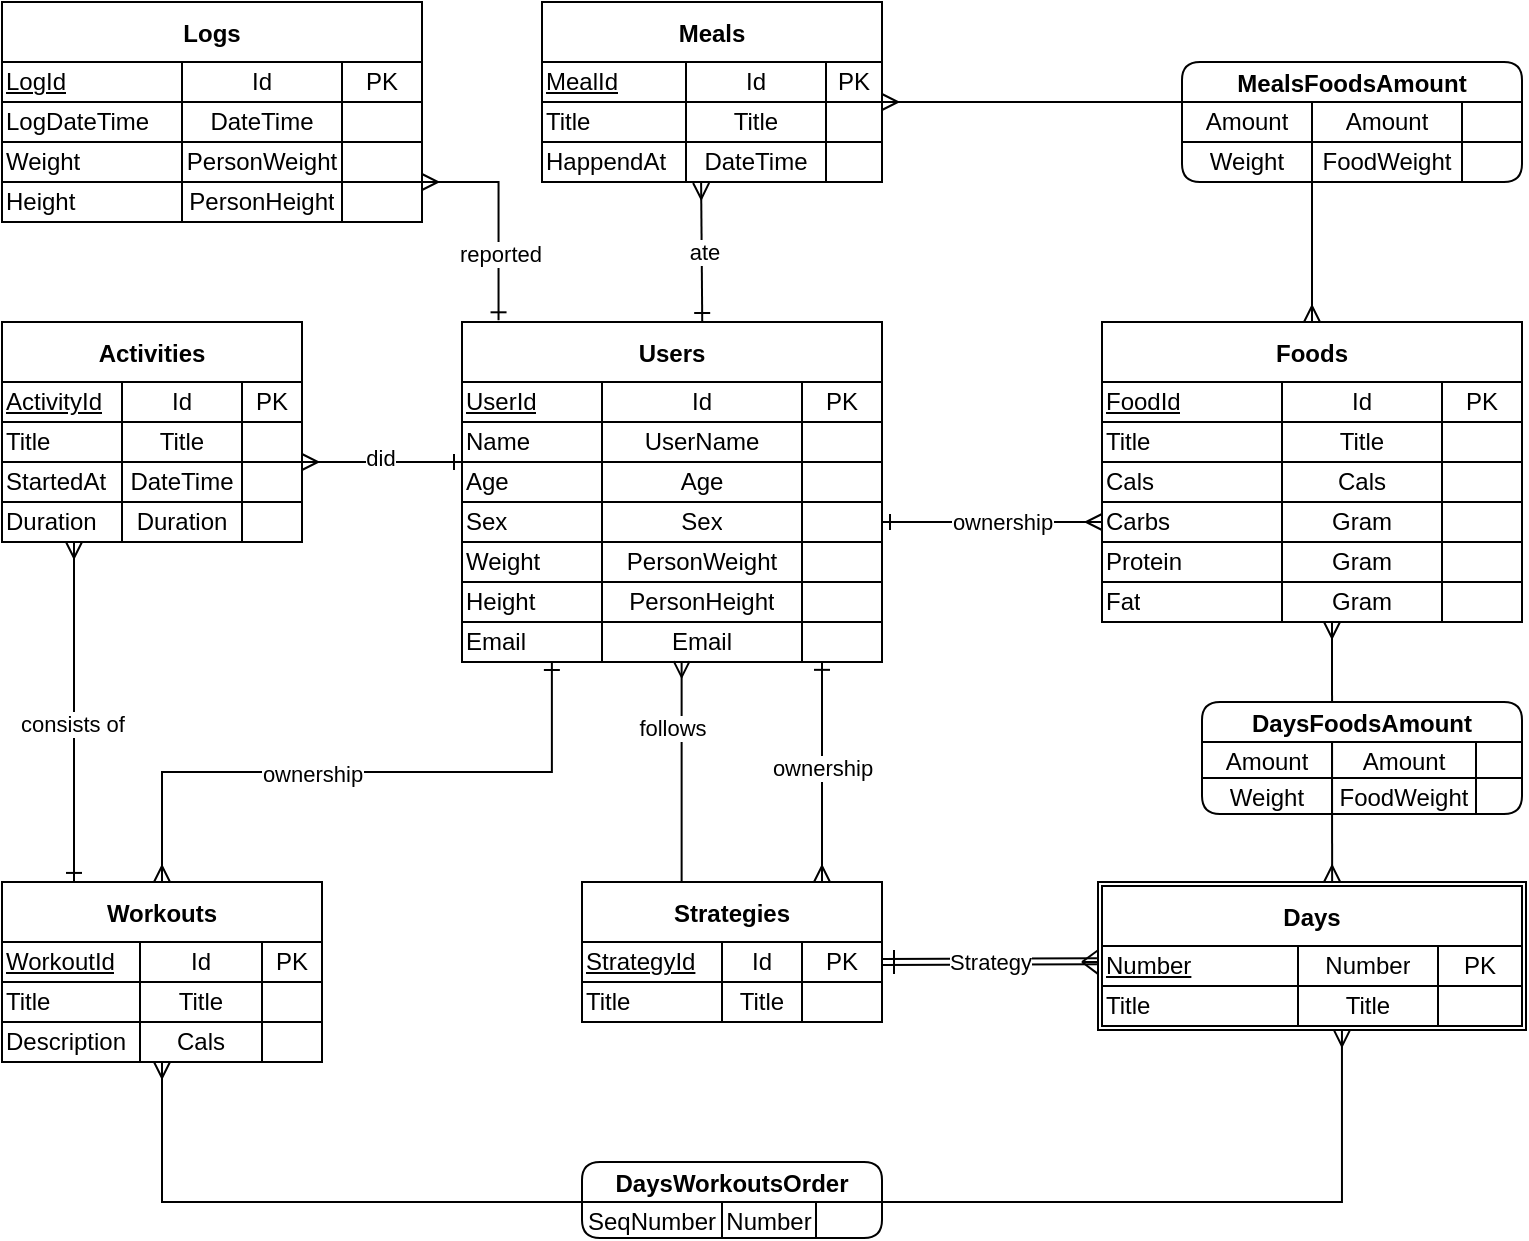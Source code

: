 <mxfile version="20.8.1" type="device"><diagram id="iYW2_TeGkALTc1oEaMLu" name="Страница 1"><mxGraphModel dx="1329" dy="665" grid="1" gridSize="10" guides="1" tooltips="1" connect="1" arrows="1" fold="1" page="1" pageScale="1" pageWidth="827" pageHeight="1169" math="0" shadow="0"><root><mxCell id="0"/><mxCell id="1" parent="0"/><mxCell id="9KIwmX_JMQ5P3gJYj08M-470" value="" style="shape=ext;double=1;rounded=0;whiteSpace=wrap;html=1;shadow=0;glass=0;sketch=0;gradientColor=none;resizeHeight=0;autosize=0;margin=0;arcSize=15;strokeWidth=1;perimeterSpacing=0;snapToPoint=0;fixDash=0;backgroundOutline=0;treeMoving=0;" vertex="1" parent="1"><mxGeometry x="558" y="480" width="214" height="74" as="geometry"/></mxCell><mxCell id="9KIwmX_JMQ5P3gJYj08M-179" value="Days" style="shape=table;startSize=30;container=1;collapsible=0;childLayout=tableLayout;fontStyle=1;align=center;html=0;shadow=0;perimeterSpacing=0;swimlaneFillColor=none;gradientColor=none;allowArrows=1;snapToPoint=0;fixDash=0;metaEdit=0;movableLabel=0;autosize=0;fixedWidth=0;rowLines=1;columnLines=1;fixedRows=0;resizeLast=0;horizontal=1;top=0;bottom=0;left=0;right=0;swimlaneBody=1;swimlaneHead=1;" vertex="1" parent="1"><mxGeometry x="560" y="482" width="210" height="70" as="geometry"/></mxCell><mxCell id="9KIwmX_JMQ5P3gJYj08M-180" value="" style="shape=tableRow;horizontal=0;startSize=0;swimlaneHead=0;swimlaneBody=0;top=0;left=0;bottom=0;right=0;collapsible=0;dropTarget=0;fillColor=none;points=[[0,0.5],[1,0.5]];portConstraint=eastwest;html=0;" vertex="1" parent="9KIwmX_JMQ5P3gJYj08M-179"><mxGeometry y="30" width="210" height="20" as="geometry"/></mxCell><mxCell id="9KIwmX_JMQ5P3gJYj08M-181" value="&lt;u&gt;Number&lt;/u&gt;" style="shape=partialRectangle;html=1;whiteSpace=wrap;connectable=0;fillColor=none;top=0;left=0;bottom=0;right=0;overflow=hidden;align=left;" vertex="1" parent="9KIwmX_JMQ5P3gJYj08M-180"><mxGeometry width="98" height="20" as="geometry"><mxRectangle width="98" height="20" as="alternateBounds"/></mxGeometry></mxCell><mxCell id="9KIwmX_JMQ5P3gJYj08M-182" value="Number" style="shape=partialRectangle;html=1;whiteSpace=wrap;connectable=0;fillColor=none;top=0;left=0;bottom=0;right=0;overflow=hidden;" vertex="1" parent="9KIwmX_JMQ5P3gJYj08M-180"><mxGeometry x="98" width="70" height="20" as="geometry"><mxRectangle width="70" height="20" as="alternateBounds"/></mxGeometry></mxCell><mxCell id="9KIwmX_JMQ5P3gJYj08M-183" value="PK" style="shape=partialRectangle;html=1;whiteSpace=wrap;connectable=0;fillColor=none;top=0;left=0;bottom=0;right=0;overflow=hidden;" vertex="1" parent="9KIwmX_JMQ5P3gJYj08M-180"><mxGeometry x="168" width="42" height="20" as="geometry"><mxRectangle width="42" height="20" as="alternateBounds"/></mxGeometry></mxCell><mxCell id="9KIwmX_JMQ5P3gJYj08M-184" value="" style="shape=tableRow;horizontal=0;startSize=0;swimlaneHead=0;swimlaneBody=0;top=0;left=0;bottom=0;right=0;collapsible=0;dropTarget=0;fillColor=none;points=[[0,0.5],[1,0.5]];portConstraint=eastwest;html=0;" vertex="1" parent="9KIwmX_JMQ5P3gJYj08M-179"><mxGeometry y="50" width="210" height="20" as="geometry"/></mxCell><mxCell id="9KIwmX_JMQ5P3gJYj08M-185" value="Title" style="shape=partialRectangle;html=1;whiteSpace=wrap;connectable=0;fillColor=none;top=0;left=0;bottom=0;right=0;overflow=hidden;align=left;" vertex="1" parent="9KIwmX_JMQ5P3gJYj08M-184"><mxGeometry width="98" height="20" as="geometry"><mxRectangle width="98" height="20" as="alternateBounds"/></mxGeometry></mxCell><mxCell id="9KIwmX_JMQ5P3gJYj08M-186" value="Title" style="shape=partialRectangle;html=1;whiteSpace=wrap;connectable=0;fillColor=none;top=0;left=0;bottom=0;right=0;overflow=hidden;" vertex="1" parent="9KIwmX_JMQ5P3gJYj08M-184"><mxGeometry x="98" width="70" height="20" as="geometry"><mxRectangle width="70" height="20" as="alternateBounds"/></mxGeometry></mxCell><mxCell id="9KIwmX_JMQ5P3gJYj08M-187" value="" style="shape=partialRectangle;html=1;whiteSpace=wrap;connectable=0;fillColor=none;top=0;left=0;bottom=0;right=0;overflow=hidden;" vertex="1" parent="9KIwmX_JMQ5P3gJYj08M-184"><mxGeometry x="168" width="42" height="20" as="geometry"><mxRectangle width="42" height="20" as="alternateBounds"/></mxGeometry></mxCell><mxCell id="9KIwmX_JMQ5P3gJYj08M-213" style="edgeStyle=elbowEdgeStyle;rounded=0;orthogonalLoop=1;jettySize=auto;html=1;entryX=1;entryY=0.962;entryDx=0;entryDy=0;startArrow=ERone;startFill=0;endArrow=ERmany;endFill=0;orthogonal=0;fixDash=0;elbow=vertical;exitX=0.087;exitY=-0.005;exitDx=0;exitDy=0;exitPerimeter=0;entryPerimeter=0;" edge="1" parent="1" source="9KIwmX_JMQ5P3gJYj08M-20" target="9KIwmX_JMQ5P3gJYj08M-66"><mxGeometry x="-0.481" y="-20" relative="1" as="geometry"><mxPoint x="270" y="190" as="sourcePoint"/><Array as="points"><mxPoint x="240" y="130"/><mxPoint x="190" y="240"/><mxPoint x="200" y="200"/></Array><mxPoint as="offset"/></mxGeometry></mxCell><mxCell id="9KIwmX_JMQ5P3gJYj08M-281" value="reported" style="edgeLabel;html=1;align=center;verticalAlign=middle;resizable=0;points=[];" vertex="1" connectable="0" parent="9KIwmX_JMQ5P3gJYj08M-213"><mxGeometry x="0.225" relative="1" as="geometry"><mxPoint y="33" as="offset"/></mxGeometry></mxCell><mxCell id="9KIwmX_JMQ5P3gJYj08M-217" style="edgeStyle=elbowEdgeStyle;rounded=0;orthogonalLoop=1;jettySize=auto;elbow=vertical;html=1;startArrow=ERone;startFill=0;endArrow=ERmany;endFill=0;entryX=0.468;entryY=1.024;entryDx=0;entryDy=0;entryPerimeter=0;exitX=0.572;exitY=-0.003;exitDx=0;exitDy=0;exitPerimeter=0;" edge="1" parent="1" source="9KIwmX_JMQ5P3gJYj08M-20" target="9KIwmX_JMQ5P3gJYj08M-125"><mxGeometry relative="1" as="geometry"><mxPoint x="408" y="210" as="sourcePoint"/><Array as="points"><mxPoint x="408" y="200"/><mxPoint x="380" y="170"/></Array></mxGeometry></mxCell><mxCell id="9KIwmX_JMQ5P3gJYj08M-278" value="ate" style="edgeLabel;html=1;align=center;verticalAlign=middle;resizable=0;points=[];" vertex="1" connectable="0" parent="9KIwmX_JMQ5P3gJYj08M-217"><mxGeometry x="-0.304" y="-3" relative="1" as="geometry"><mxPoint x="-2" y="-12" as="offset"/></mxGeometry></mxCell><mxCell id="9KIwmX_JMQ5P3gJYj08M-241" style="edgeStyle=elbowEdgeStyle;rounded=0;orthogonalLoop=1;jettySize=auto;elbow=vertical;html=1;exitX=1;exitY=0.5;exitDx=0;exitDy=0;startArrow=ERone;startFill=0;endArrow=ERmany;endFill=0;entryX=0;entryY=0.5;entryDx=0;entryDy=0;" edge="1" parent="1" source="9KIwmX_JMQ5P3gJYj08M-33" target="9KIwmX_JMQ5P3gJYj08M-100"><mxGeometry relative="1" as="geometry"><mxPoint x="460.0" y="269.57" as="sourcePoint"/><mxPoint x="600" y="330" as="targetPoint"/><Array as="points"><mxPoint x="540" y="300"/><mxPoint x="610" y="330"/></Array></mxGeometry></mxCell><mxCell id="9KIwmX_JMQ5P3gJYj08M-277" value="ownership" style="edgeLabel;html=1;align=center;verticalAlign=middle;resizable=0;points=[];" vertex="1" connectable="0" parent="9KIwmX_JMQ5P3gJYj08M-241"><mxGeometry x="-0.186" relative="1" as="geometry"><mxPoint x="15" as="offset"/></mxGeometry></mxCell><mxCell id="9KIwmX_JMQ5P3gJYj08M-274" style="edgeStyle=orthogonalEdgeStyle;rounded=0;orthogonalLoop=1;jettySize=auto;html=1;entryX=0.335;entryY=0.004;entryDx=0;entryDy=0;startArrow=ERmany;startFill=0;endArrow=none;endFill=0;elbow=vertical;exitX=0.523;exitY=0.978;exitDx=0;exitDy=0;exitPerimeter=0;entryPerimeter=0;" edge="1" parent="1" source="9KIwmX_JMQ5P3gJYj08M-45" target="9KIwmX_JMQ5P3gJYj08M-166"><mxGeometry relative="1" as="geometry"><Array as="points"><mxPoint x="350" y="480"/></Array></mxGeometry></mxCell><mxCell id="9KIwmX_JMQ5P3gJYj08M-275" value="follows" style="edgeLabel;html=1;align=center;verticalAlign=middle;resizable=0;points=[];" vertex="1" connectable="0" parent="9KIwmX_JMQ5P3gJYj08M-274"><mxGeometry x="-0.053" relative="1" as="geometry"><mxPoint x="-5" y="-19" as="offset"/></mxGeometry></mxCell><mxCell id="9KIwmX_JMQ5P3gJYj08M-20" value="Users" style="shape=table;startSize=30;container=1;collapsible=0;childLayout=tableLayout;fontStyle=1;align=center;html=0;" vertex="1" parent="1"><mxGeometry x="240" y="200" width="210" height="170" as="geometry"/></mxCell><mxCell id="9KIwmX_JMQ5P3gJYj08M-21" value="" style="shape=tableRow;horizontal=0;startSize=0;swimlaneHead=0;swimlaneBody=0;top=0;left=0;bottom=0;right=0;collapsible=0;dropTarget=0;fillColor=none;points=[[0,0.5],[1,0.5]];portConstraint=eastwest;html=0;" vertex="1" parent="9KIwmX_JMQ5P3gJYj08M-20"><mxGeometry y="30" width="210" height="20" as="geometry"/></mxCell><mxCell id="9KIwmX_JMQ5P3gJYj08M-22" value="&lt;u&gt;UserId&lt;/u&gt;" style="shape=partialRectangle;html=1;whiteSpace=wrap;connectable=0;fillColor=none;top=0;left=0;bottom=0;right=0;overflow=hidden;align=left;" vertex="1" parent="9KIwmX_JMQ5P3gJYj08M-21"><mxGeometry width="70" height="20" as="geometry"><mxRectangle width="70" height="20" as="alternateBounds"/></mxGeometry></mxCell><mxCell id="9KIwmX_JMQ5P3gJYj08M-23" value="Id" style="shape=partialRectangle;html=1;whiteSpace=wrap;connectable=0;fillColor=none;top=0;left=0;bottom=0;right=0;overflow=hidden;" vertex="1" parent="9KIwmX_JMQ5P3gJYj08M-21"><mxGeometry x="70" width="100" height="20" as="geometry"><mxRectangle width="100" height="20" as="alternateBounds"/></mxGeometry></mxCell><mxCell id="9KIwmX_JMQ5P3gJYj08M-24" value="PK" style="shape=partialRectangle;html=1;whiteSpace=wrap;connectable=0;fillColor=none;top=0;left=0;bottom=0;right=0;overflow=hidden;" vertex="1" parent="9KIwmX_JMQ5P3gJYj08M-21"><mxGeometry x="170" width="40" height="20" as="geometry"><mxRectangle width="40" height="20" as="alternateBounds"/></mxGeometry></mxCell><mxCell id="9KIwmX_JMQ5P3gJYj08M-25" value="" style="shape=tableRow;horizontal=0;startSize=0;swimlaneHead=0;swimlaneBody=0;top=0;left=0;bottom=0;right=0;collapsible=0;dropTarget=0;fillColor=none;points=[[0,0.5],[1,0.5]];portConstraint=eastwest;html=0;" vertex="1" parent="9KIwmX_JMQ5P3gJYj08M-20"><mxGeometry y="50" width="210" height="20" as="geometry"/></mxCell><mxCell id="9KIwmX_JMQ5P3gJYj08M-26" value="Name" style="shape=partialRectangle;html=1;whiteSpace=wrap;connectable=0;fillColor=none;top=0;left=0;bottom=0;right=0;overflow=hidden;align=left;" vertex="1" parent="9KIwmX_JMQ5P3gJYj08M-25"><mxGeometry width="70" height="20" as="geometry"><mxRectangle width="70" height="20" as="alternateBounds"/></mxGeometry></mxCell><mxCell id="9KIwmX_JMQ5P3gJYj08M-27" value="UserName" style="shape=partialRectangle;html=1;whiteSpace=wrap;connectable=0;fillColor=none;top=0;left=0;bottom=0;right=0;overflow=hidden;" vertex="1" parent="9KIwmX_JMQ5P3gJYj08M-25"><mxGeometry x="70" width="100" height="20" as="geometry"><mxRectangle width="100" height="20" as="alternateBounds"/></mxGeometry></mxCell><mxCell id="9KIwmX_JMQ5P3gJYj08M-28" value="" style="shape=partialRectangle;html=1;whiteSpace=wrap;connectable=0;fillColor=none;top=0;left=0;bottom=0;right=0;overflow=hidden;" vertex="1" parent="9KIwmX_JMQ5P3gJYj08M-25"><mxGeometry x="170" width="40" height="20" as="geometry"><mxRectangle width="40" height="20" as="alternateBounds"/></mxGeometry></mxCell><mxCell id="9KIwmX_JMQ5P3gJYj08M-29" value="" style="shape=tableRow;horizontal=0;startSize=0;swimlaneHead=0;swimlaneBody=0;top=0;left=0;bottom=0;right=0;collapsible=0;dropTarget=0;fillColor=none;points=[[0,0.5],[1,0.5]];portConstraint=eastwest;html=0;" vertex="1" parent="9KIwmX_JMQ5P3gJYj08M-20"><mxGeometry y="70" width="210" height="20" as="geometry"/></mxCell><mxCell id="9KIwmX_JMQ5P3gJYj08M-30" value="Age" style="shape=partialRectangle;html=1;whiteSpace=wrap;connectable=0;fillColor=none;top=0;left=0;bottom=0;right=0;overflow=hidden;align=left;" vertex="1" parent="9KIwmX_JMQ5P3gJYj08M-29"><mxGeometry width="70" height="20" as="geometry"><mxRectangle width="70" height="20" as="alternateBounds"/></mxGeometry></mxCell><mxCell id="9KIwmX_JMQ5P3gJYj08M-31" value="Age" style="shape=partialRectangle;html=1;whiteSpace=wrap;connectable=0;fillColor=none;top=0;left=0;bottom=0;right=0;overflow=hidden;" vertex="1" parent="9KIwmX_JMQ5P3gJYj08M-29"><mxGeometry x="70" width="100" height="20" as="geometry"><mxRectangle width="100" height="20" as="alternateBounds"/></mxGeometry></mxCell><mxCell id="9KIwmX_JMQ5P3gJYj08M-32" value="" style="shape=partialRectangle;html=1;whiteSpace=wrap;connectable=0;fillColor=none;top=0;left=0;bottom=0;right=0;overflow=hidden;" vertex="1" parent="9KIwmX_JMQ5P3gJYj08M-29"><mxGeometry x="170" width="40" height="20" as="geometry"><mxRectangle width="40" height="20" as="alternateBounds"/></mxGeometry></mxCell><mxCell id="9KIwmX_JMQ5P3gJYj08M-33" value="" style="shape=tableRow;horizontal=0;startSize=0;swimlaneHead=0;swimlaneBody=0;top=0;left=0;bottom=0;right=0;collapsible=0;dropTarget=0;fillColor=none;points=[[0,0.5],[1,0.5]];portConstraint=eastwest;html=0;" vertex="1" parent="9KIwmX_JMQ5P3gJYj08M-20"><mxGeometry y="90" width="210" height="20" as="geometry"/></mxCell><mxCell id="9KIwmX_JMQ5P3gJYj08M-34" value="Sex" style="shape=partialRectangle;html=1;whiteSpace=wrap;connectable=0;fillColor=none;top=0;left=0;bottom=0;right=0;overflow=hidden;align=left;" vertex="1" parent="9KIwmX_JMQ5P3gJYj08M-33"><mxGeometry width="70" height="20" as="geometry"><mxRectangle width="70" height="20" as="alternateBounds"/></mxGeometry></mxCell><mxCell id="9KIwmX_JMQ5P3gJYj08M-35" value="Sex" style="shape=partialRectangle;html=1;whiteSpace=wrap;connectable=0;fillColor=none;top=0;left=0;bottom=0;right=0;overflow=hidden;" vertex="1" parent="9KIwmX_JMQ5P3gJYj08M-33"><mxGeometry x="70" width="100" height="20" as="geometry"><mxRectangle width="100" height="20" as="alternateBounds"/></mxGeometry></mxCell><mxCell id="9KIwmX_JMQ5P3gJYj08M-36" value="" style="shape=partialRectangle;html=1;whiteSpace=wrap;connectable=0;fillColor=none;top=0;left=0;bottom=0;right=0;overflow=hidden;" vertex="1" parent="9KIwmX_JMQ5P3gJYj08M-33"><mxGeometry x="170" width="40" height="20" as="geometry"><mxRectangle width="40" height="20" as="alternateBounds"/></mxGeometry></mxCell><mxCell id="9KIwmX_JMQ5P3gJYj08M-37" value="" style="shape=tableRow;horizontal=0;startSize=0;swimlaneHead=0;swimlaneBody=0;top=0;left=0;bottom=0;right=0;collapsible=0;dropTarget=0;fillColor=none;points=[[0,0.5],[1,0.5]];portConstraint=eastwest;html=0;" vertex="1" parent="9KIwmX_JMQ5P3gJYj08M-20"><mxGeometry y="110" width="210" height="20" as="geometry"/></mxCell><mxCell id="9KIwmX_JMQ5P3gJYj08M-38" value="Weight" style="shape=partialRectangle;html=1;whiteSpace=wrap;connectable=0;fillColor=none;top=0;left=0;bottom=0;right=0;overflow=hidden;align=left;" vertex="1" parent="9KIwmX_JMQ5P3gJYj08M-37"><mxGeometry width="70" height="20" as="geometry"><mxRectangle width="70" height="20" as="alternateBounds"/></mxGeometry></mxCell><mxCell id="9KIwmX_JMQ5P3gJYj08M-39" value="PersonWeight" style="shape=partialRectangle;html=1;whiteSpace=wrap;connectable=0;fillColor=none;top=0;left=0;bottom=0;right=0;overflow=hidden;" vertex="1" parent="9KIwmX_JMQ5P3gJYj08M-37"><mxGeometry x="70" width="100" height="20" as="geometry"><mxRectangle width="100" height="20" as="alternateBounds"/></mxGeometry></mxCell><mxCell id="9KIwmX_JMQ5P3gJYj08M-40" value="" style="shape=partialRectangle;html=1;whiteSpace=wrap;connectable=0;fillColor=none;top=0;left=0;bottom=0;right=0;overflow=hidden;" vertex="1" parent="9KIwmX_JMQ5P3gJYj08M-37"><mxGeometry x="170" width="40" height="20" as="geometry"><mxRectangle width="40" height="20" as="alternateBounds"/></mxGeometry></mxCell><mxCell id="9KIwmX_JMQ5P3gJYj08M-41" value="" style="shape=tableRow;horizontal=0;startSize=0;swimlaneHead=0;swimlaneBody=0;top=0;left=0;bottom=0;right=0;collapsible=0;dropTarget=0;fillColor=none;points=[[0,0.5],[1,0.5]];portConstraint=eastwest;html=0;" vertex="1" parent="9KIwmX_JMQ5P3gJYj08M-20"><mxGeometry y="130" width="210" height="20" as="geometry"/></mxCell><mxCell id="9KIwmX_JMQ5P3gJYj08M-42" value="Height" style="shape=partialRectangle;html=1;whiteSpace=wrap;connectable=0;fillColor=none;top=0;left=0;bottom=0;right=0;overflow=hidden;align=left;" vertex="1" parent="9KIwmX_JMQ5P3gJYj08M-41"><mxGeometry width="70" height="20" as="geometry"><mxRectangle width="70" height="20" as="alternateBounds"/></mxGeometry></mxCell><mxCell id="9KIwmX_JMQ5P3gJYj08M-43" value="PersonHeight" style="shape=partialRectangle;html=1;whiteSpace=wrap;connectable=0;fillColor=none;top=0;left=0;bottom=0;right=0;overflow=hidden;" vertex="1" parent="9KIwmX_JMQ5P3gJYj08M-41"><mxGeometry x="70" width="100" height="20" as="geometry"><mxRectangle width="100" height="20" as="alternateBounds"/></mxGeometry></mxCell><mxCell id="9KIwmX_JMQ5P3gJYj08M-44" value="" style="shape=partialRectangle;html=1;whiteSpace=wrap;connectable=0;fillColor=none;top=0;left=0;bottom=0;right=0;overflow=hidden;" vertex="1" parent="9KIwmX_JMQ5P3gJYj08M-41"><mxGeometry x="170" width="40" height="20" as="geometry"><mxRectangle width="40" height="20" as="alternateBounds"/></mxGeometry></mxCell><mxCell id="9KIwmX_JMQ5P3gJYj08M-45" value="" style="shape=tableRow;horizontal=0;startSize=0;swimlaneHead=0;swimlaneBody=0;top=0;left=0;bottom=0;right=0;collapsible=0;dropTarget=0;fillColor=none;points=[[0,0.5],[1,0.5]];portConstraint=eastwest;html=0;" vertex="1" parent="9KIwmX_JMQ5P3gJYj08M-20"><mxGeometry y="150" width="210" height="20" as="geometry"/></mxCell><mxCell id="9KIwmX_JMQ5P3gJYj08M-46" value="Email" style="shape=partialRectangle;html=1;whiteSpace=wrap;connectable=0;fillColor=none;top=0;left=0;bottom=0;right=0;overflow=hidden;align=left;" vertex="1" parent="9KIwmX_JMQ5P3gJYj08M-45"><mxGeometry width="70" height="20" as="geometry"><mxRectangle width="70" height="20" as="alternateBounds"/></mxGeometry></mxCell><mxCell id="9KIwmX_JMQ5P3gJYj08M-47" value="Email" style="shape=partialRectangle;html=1;whiteSpace=wrap;connectable=0;fillColor=none;top=0;left=0;bottom=0;right=0;overflow=hidden;" vertex="1" parent="9KIwmX_JMQ5P3gJYj08M-45"><mxGeometry x="70" width="100" height="20" as="geometry"><mxRectangle width="100" height="20" as="alternateBounds"/></mxGeometry></mxCell><mxCell id="9KIwmX_JMQ5P3gJYj08M-48" value="" style="shape=partialRectangle;html=1;whiteSpace=wrap;connectable=0;fillColor=none;top=0;left=0;bottom=0;right=0;overflow=hidden;" vertex="1" parent="9KIwmX_JMQ5P3gJYj08M-45"><mxGeometry x="170" width="40" height="20" as="geometry"><mxRectangle width="40" height="20" as="alternateBounds"/></mxGeometry></mxCell><mxCell id="9KIwmX_JMQ5P3gJYj08M-53" value="Logs" style="shape=table;startSize=30;container=1;collapsible=0;childLayout=tableLayout;fontStyle=1;align=center;html=0;" vertex="1" parent="1"><mxGeometry x="10" y="40" width="210" height="110" as="geometry"/></mxCell><mxCell id="9KIwmX_JMQ5P3gJYj08M-54" value="" style="shape=tableRow;horizontal=0;startSize=0;swimlaneHead=0;swimlaneBody=0;top=0;left=0;bottom=0;right=0;collapsible=0;dropTarget=0;fillColor=none;points=[[0,0.5],[1,0.5]];portConstraint=eastwest;html=0;" vertex="1" parent="9KIwmX_JMQ5P3gJYj08M-53"><mxGeometry y="30" width="210" height="20" as="geometry"/></mxCell><mxCell id="9KIwmX_JMQ5P3gJYj08M-55" value="&lt;u&gt;LogId&lt;/u&gt;" style="shape=partialRectangle;html=1;whiteSpace=wrap;connectable=0;fillColor=none;top=0;left=0;bottom=0;right=0;overflow=hidden;align=left;" vertex="1" parent="9KIwmX_JMQ5P3gJYj08M-54"><mxGeometry width="90" height="20" as="geometry"><mxRectangle width="90" height="20" as="alternateBounds"/></mxGeometry></mxCell><mxCell id="9KIwmX_JMQ5P3gJYj08M-56" value="Id" style="shape=partialRectangle;html=1;whiteSpace=wrap;connectable=0;fillColor=none;top=0;left=0;bottom=0;right=0;overflow=hidden;" vertex="1" parent="9KIwmX_JMQ5P3gJYj08M-54"><mxGeometry x="90" width="80" height="20" as="geometry"><mxRectangle width="80" height="20" as="alternateBounds"/></mxGeometry></mxCell><mxCell id="9KIwmX_JMQ5P3gJYj08M-57" value="PK" style="shape=partialRectangle;html=1;whiteSpace=wrap;connectable=0;fillColor=none;top=0;left=0;bottom=0;right=0;overflow=hidden;" vertex="1" parent="9KIwmX_JMQ5P3gJYj08M-54"><mxGeometry x="170" width="40" height="20" as="geometry"><mxRectangle width="40" height="20" as="alternateBounds"/></mxGeometry></mxCell><mxCell id="9KIwmX_JMQ5P3gJYj08M-62" value="" style="shape=tableRow;horizontal=0;startSize=0;swimlaneHead=0;swimlaneBody=0;top=0;left=0;bottom=0;right=0;collapsible=0;dropTarget=0;fillColor=none;points=[[0,0.5],[1,0.5]];portConstraint=eastwest;html=0;" vertex="1" parent="9KIwmX_JMQ5P3gJYj08M-53"><mxGeometry y="50" width="210" height="20" as="geometry"/></mxCell><mxCell id="9KIwmX_JMQ5P3gJYj08M-63" value="LogDateTime" style="shape=partialRectangle;html=1;whiteSpace=wrap;connectable=0;fillColor=none;top=0;left=0;bottom=0;right=0;overflow=hidden;align=left;" vertex="1" parent="9KIwmX_JMQ5P3gJYj08M-62"><mxGeometry width="90" height="20" as="geometry"><mxRectangle width="90" height="20" as="alternateBounds"/></mxGeometry></mxCell><mxCell id="9KIwmX_JMQ5P3gJYj08M-64" value="DateTime" style="shape=partialRectangle;html=1;whiteSpace=wrap;connectable=0;fillColor=none;top=0;left=0;bottom=0;right=0;overflow=hidden;" vertex="1" parent="9KIwmX_JMQ5P3gJYj08M-62"><mxGeometry x="90" width="80" height="20" as="geometry"><mxRectangle width="80" height="20" as="alternateBounds"/></mxGeometry></mxCell><mxCell id="9KIwmX_JMQ5P3gJYj08M-65" value="" style="shape=partialRectangle;html=1;whiteSpace=wrap;connectable=0;fillColor=none;top=0;left=0;bottom=0;right=0;overflow=hidden;" vertex="1" parent="9KIwmX_JMQ5P3gJYj08M-62"><mxGeometry x="170" width="40" height="20" as="geometry"><mxRectangle width="40" height="20" as="alternateBounds"/></mxGeometry></mxCell><mxCell id="9KIwmX_JMQ5P3gJYj08M-66" value="" style="shape=tableRow;horizontal=0;startSize=0;swimlaneHead=0;swimlaneBody=0;top=0;left=0;bottom=0;right=0;collapsible=0;dropTarget=0;fillColor=none;points=[[0,0.5],[1,0.5]];portConstraint=eastwest;html=0;" vertex="1" parent="9KIwmX_JMQ5P3gJYj08M-53"><mxGeometry y="70" width="210" height="20" as="geometry"/></mxCell><mxCell id="9KIwmX_JMQ5P3gJYj08M-67" value="Weight" style="shape=partialRectangle;html=1;whiteSpace=wrap;connectable=0;fillColor=none;top=0;left=0;bottom=0;right=0;overflow=hidden;align=left;" vertex="1" parent="9KIwmX_JMQ5P3gJYj08M-66"><mxGeometry width="90" height="20" as="geometry"><mxRectangle width="90" height="20" as="alternateBounds"/></mxGeometry></mxCell><mxCell id="9KIwmX_JMQ5P3gJYj08M-68" value="PersonWeight" style="shape=partialRectangle;html=1;whiteSpace=wrap;connectable=0;fillColor=none;top=0;left=0;bottom=0;right=0;overflow=hidden;" vertex="1" parent="9KIwmX_JMQ5P3gJYj08M-66"><mxGeometry x="90" width="80" height="20" as="geometry"><mxRectangle width="80" height="20" as="alternateBounds"/></mxGeometry></mxCell><mxCell id="9KIwmX_JMQ5P3gJYj08M-69" value="" style="shape=partialRectangle;html=1;whiteSpace=wrap;connectable=0;fillColor=none;top=0;left=0;bottom=0;right=0;overflow=hidden;" vertex="1" parent="9KIwmX_JMQ5P3gJYj08M-66"><mxGeometry x="170" width="40" height="20" as="geometry"><mxRectangle width="40" height="20" as="alternateBounds"/></mxGeometry></mxCell><mxCell id="9KIwmX_JMQ5P3gJYj08M-70" value="" style="shape=tableRow;horizontal=0;startSize=0;swimlaneHead=0;swimlaneBody=0;top=0;left=0;bottom=0;right=0;collapsible=0;dropTarget=0;fillColor=none;points=[[0,0.5],[1,0.5]];portConstraint=eastwest;html=0;" vertex="1" parent="9KIwmX_JMQ5P3gJYj08M-53"><mxGeometry y="90" width="210" height="20" as="geometry"/></mxCell><mxCell id="9KIwmX_JMQ5P3gJYj08M-71" value="Height" style="shape=partialRectangle;html=1;whiteSpace=wrap;connectable=0;fillColor=none;top=0;left=0;bottom=0;right=0;overflow=hidden;align=left;" vertex="1" parent="9KIwmX_JMQ5P3gJYj08M-70"><mxGeometry width="90" height="20" as="geometry"><mxRectangle width="90" height="20" as="alternateBounds"/></mxGeometry></mxCell><mxCell id="9KIwmX_JMQ5P3gJYj08M-72" value="PersonHeight" style="shape=partialRectangle;html=1;whiteSpace=wrap;connectable=0;fillColor=none;top=0;left=0;bottom=0;right=0;overflow=hidden;" vertex="1" parent="9KIwmX_JMQ5P3gJYj08M-70"><mxGeometry x="90" width="80" height="20" as="geometry"><mxRectangle width="80" height="20" as="alternateBounds"/></mxGeometry></mxCell><mxCell id="9KIwmX_JMQ5P3gJYj08M-73" value="" style="shape=partialRectangle;html=1;whiteSpace=wrap;connectable=0;fillColor=none;top=0;left=0;bottom=0;right=0;overflow=hidden;" vertex="1" parent="9KIwmX_JMQ5P3gJYj08M-70"><mxGeometry x="170" width="40" height="20" as="geometry"><mxRectangle width="40" height="20" as="alternateBounds"/></mxGeometry></mxCell><mxCell id="9KIwmX_JMQ5P3gJYj08M-87" value="Foods" style="shape=table;startSize=30;container=1;collapsible=0;childLayout=tableLayout;fontStyle=1;align=center;html=0;" vertex="1" parent="1"><mxGeometry x="560" y="200" width="210" height="150" as="geometry"/></mxCell><mxCell id="9KIwmX_JMQ5P3gJYj08M-88" value="" style="shape=tableRow;horizontal=0;startSize=0;swimlaneHead=0;swimlaneBody=0;top=0;left=0;bottom=0;right=0;collapsible=0;dropTarget=0;fillColor=none;points=[[0,0.5],[1,0.5]];portConstraint=eastwest;html=0;" vertex="1" parent="9KIwmX_JMQ5P3gJYj08M-87"><mxGeometry y="30" width="210" height="20" as="geometry"/></mxCell><mxCell id="9KIwmX_JMQ5P3gJYj08M-89" value="&lt;u&gt;FoodId&lt;/u&gt;" style="shape=partialRectangle;html=1;whiteSpace=wrap;connectable=0;fillColor=none;top=0;left=0;bottom=0;right=0;overflow=hidden;align=left;" vertex="1" parent="9KIwmX_JMQ5P3gJYj08M-88"><mxGeometry width="90" height="20" as="geometry"><mxRectangle width="90" height="20" as="alternateBounds"/></mxGeometry></mxCell><mxCell id="9KIwmX_JMQ5P3gJYj08M-90" value="Id" style="shape=partialRectangle;html=1;whiteSpace=wrap;connectable=0;fillColor=none;top=0;left=0;bottom=0;right=0;overflow=hidden;" vertex="1" parent="9KIwmX_JMQ5P3gJYj08M-88"><mxGeometry x="90" width="80" height="20" as="geometry"><mxRectangle width="80" height="20" as="alternateBounds"/></mxGeometry></mxCell><mxCell id="9KIwmX_JMQ5P3gJYj08M-91" value="PK" style="shape=partialRectangle;html=1;whiteSpace=wrap;connectable=0;fillColor=none;top=0;left=0;bottom=0;right=0;overflow=hidden;" vertex="1" parent="9KIwmX_JMQ5P3gJYj08M-88"><mxGeometry x="170" width="40" height="20" as="geometry"><mxRectangle width="40" height="20" as="alternateBounds"/></mxGeometry></mxCell><mxCell id="9KIwmX_JMQ5P3gJYj08M-92" value="" style="shape=tableRow;horizontal=0;startSize=0;swimlaneHead=0;swimlaneBody=0;top=0;left=0;bottom=0;right=0;collapsible=0;dropTarget=0;fillColor=none;points=[[0,0.5],[1,0.5]];portConstraint=eastwest;html=0;" vertex="1" parent="9KIwmX_JMQ5P3gJYj08M-87"><mxGeometry y="50" width="210" height="20" as="geometry"/></mxCell><mxCell id="9KIwmX_JMQ5P3gJYj08M-93" value="Title" style="shape=partialRectangle;html=1;whiteSpace=wrap;connectable=0;fillColor=none;top=0;left=0;bottom=0;right=0;overflow=hidden;align=left;" vertex="1" parent="9KIwmX_JMQ5P3gJYj08M-92"><mxGeometry width="90" height="20" as="geometry"><mxRectangle width="90" height="20" as="alternateBounds"/></mxGeometry></mxCell><mxCell id="9KIwmX_JMQ5P3gJYj08M-94" value="Title" style="shape=partialRectangle;html=1;whiteSpace=wrap;connectable=0;fillColor=none;top=0;left=0;bottom=0;right=0;overflow=hidden;" vertex="1" parent="9KIwmX_JMQ5P3gJYj08M-92"><mxGeometry x="90" width="80" height="20" as="geometry"><mxRectangle width="80" height="20" as="alternateBounds"/></mxGeometry></mxCell><mxCell id="9KIwmX_JMQ5P3gJYj08M-95" value="" style="shape=partialRectangle;html=1;whiteSpace=wrap;connectable=0;fillColor=none;top=0;left=0;bottom=0;right=0;overflow=hidden;" vertex="1" parent="9KIwmX_JMQ5P3gJYj08M-92"><mxGeometry x="170" width="40" height="20" as="geometry"><mxRectangle width="40" height="20" as="alternateBounds"/></mxGeometry></mxCell><mxCell id="9KIwmX_JMQ5P3gJYj08M-96" value="" style="shape=tableRow;horizontal=0;startSize=0;swimlaneHead=0;swimlaneBody=0;top=0;left=0;bottom=0;right=0;collapsible=0;dropTarget=0;fillColor=none;points=[[0,0.5],[1,0.5]];portConstraint=eastwest;html=0;" vertex="1" parent="9KIwmX_JMQ5P3gJYj08M-87"><mxGeometry y="70" width="210" height="20" as="geometry"/></mxCell><mxCell id="9KIwmX_JMQ5P3gJYj08M-97" value="Cals" style="shape=partialRectangle;html=1;whiteSpace=wrap;connectable=0;fillColor=none;top=0;left=0;bottom=0;right=0;overflow=hidden;align=left;" vertex="1" parent="9KIwmX_JMQ5P3gJYj08M-96"><mxGeometry width="90" height="20" as="geometry"><mxRectangle width="90" height="20" as="alternateBounds"/></mxGeometry></mxCell><mxCell id="9KIwmX_JMQ5P3gJYj08M-98" value="Cals" style="shape=partialRectangle;html=1;whiteSpace=wrap;connectable=0;fillColor=none;top=0;left=0;bottom=0;right=0;overflow=hidden;" vertex="1" parent="9KIwmX_JMQ5P3gJYj08M-96"><mxGeometry x="90" width="80" height="20" as="geometry"><mxRectangle width="80" height="20" as="alternateBounds"/></mxGeometry></mxCell><mxCell id="9KIwmX_JMQ5P3gJYj08M-99" value="" style="shape=partialRectangle;html=1;whiteSpace=wrap;connectable=0;fillColor=none;top=0;left=0;bottom=0;right=0;overflow=hidden;" vertex="1" parent="9KIwmX_JMQ5P3gJYj08M-96"><mxGeometry x="170" width="40" height="20" as="geometry"><mxRectangle width="40" height="20" as="alternateBounds"/></mxGeometry></mxCell><mxCell id="9KIwmX_JMQ5P3gJYj08M-100" value="" style="shape=tableRow;horizontal=0;startSize=0;swimlaneHead=0;swimlaneBody=0;top=0;left=0;bottom=0;right=0;collapsible=0;dropTarget=0;fillColor=none;points=[[0,0.5],[1,0.5]];portConstraint=eastwest;html=0;" vertex="1" parent="9KIwmX_JMQ5P3gJYj08M-87"><mxGeometry y="90" width="210" height="20" as="geometry"/></mxCell><mxCell id="9KIwmX_JMQ5P3gJYj08M-101" value="Carbs" style="shape=partialRectangle;html=1;whiteSpace=wrap;connectable=0;fillColor=none;top=0;left=0;bottom=0;right=0;overflow=hidden;align=left;" vertex="1" parent="9KIwmX_JMQ5P3gJYj08M-100"><mxGeometry width="90" height="20" as="geometry"><mxRectangle width="90" height="20" as="alternateBounds"/></mxGeometry></mxCell><mxCell id="9KIwmX_JMQ5P3gJYj08M-102" value="Gram" style="shape=partialRectangle;html=1;whiteSpace=wrap;connectable=0;fillColor=none;top=0;left=0;bottom=0;right=0;overflow=hidden;" vertex="1" parent="9KIwmX_JMQ5P3gJYj08M-100"><mxGeometry x="90" width="80" height="20" as="geometry"><mxRectangle width="80" height="20" as="alternateBounds"/></mxGeometry></mxCell><mxCell id="9KIwmX_JMQ5P3gJYj08M-103" value="" style="shape=partialRectangle;html=1;whiteSpace=wrap;connectable=0;fillColor=none;top=0;left=0;bottom=0;right=0;overflow=hidden;" vertex="1" parent="9KIwmX_JMQ5P3gJYj08M-100"><mxGeometry x="170" width="40" height="20" as="geometry"><mxRectangle width="40" height="20" as="alternateBounds"/></mxGeometry></mxCell><mxCell id="9KIwmX_JMQ5P3gJYj08M-104" value="" style="shape=tableRow;horizontal=0;startSize=0;swimlaneHead=0;swimlaneBody=0;top=0;left=0;bottom=0;right=0;collapsible=0;dropTarget=0;fillColor=none;points=[[0,0.5],[1,0.5]];portConstraint=eastwest;html=0;" vertex="1" parent="9KIwmX_JMQ5P3gJYj08M-87"><mxGeometry y="110" width="210" height="20" as="geometry"/></mxCell><mxCell id="9KIwmX_JMQ5P3gJYj08M-105" value="Protein" style="shape=partialRectangle;html=1;whiteSpace=wrap;connectable=0;fillColor=none;top=0;left=0;bottom=0;right=0;overflow=hidden;align=left;" vertex="1" parent="9KIwmX_JMQ5P3gJYj08M-104"><mxGeometry width="90" height="20" as="geometry"><mxRectangle width="90" height="20" as="alternateBounds"/></mxGeometry></mxCell><mxCell id="9KIwmX_JMQ5P3gJYj08M-106" value="Gram" style="shape=partialRectangle;html=1;whiteSpace=wrap;connectable=0;fillColor=none;top=0;left=0;bottom=0;right=0;overflow=hidden;" vertex="1" parent="9KIwmX_JMQ5P3gJYj08M-104"><mxGeometry x="90" width="80" height="20" as="geometry"><mxRectangle width="80" height="20" as="alternateBounds"/></mxGeometry></mxCell><mxCell id="9KIwmX_JMQ5P3gJYj08M-107" value="" style="shape=partialRectangle;html=1;whiteSpace=wrap;connectable=0;fillColor=none;top=0;left=0;bottom=0;right=0;overflow=hidden;" vertex="1" parent="9KIwmX_JMQ5P3gJYj08M-104"><mxGeometry x="170" width="40" height="20" as="geometry"><mxRectangle width="40" height="20" as="alternateBounds"/></mxGeometry></mxCell><mxCell id="9KIwmX_JMQ5P3gJYj08M-108" value="" style="shape=tableRow;horizontal=0;startSize=0;swimlaneHead=0;swimlaneBody=0;top=0;left=0;bottom=0;right=0;collapsible=0;dropTarget=0;fillColor=none;points=[[0,0.5],[1,0.5]];portConstraint=eastwest;html=0;" vertex="1" parent="9KIwmX_JMQ5P3gJYj08M-87"><mxGeometry y="130" width="210" height="20" as="geometry"/></mxCell><mxCell id="9KIwmX_JMQ5P3gJYj08M-109" value="Fat" style="shape=partialRectangle;html=1;whiteSpace=wrap;connectable=0;fillColor=none;top=0;left=0;bottom=0;right=0;overflow=hidden;align=left;" vertex="1" parent="9KIwmX_JMQ5P3gJYj08M-108"><mxGeometry width="90" height="20" as="geometry"><mxRectangle width="90" height="20" as="alternateBounds"/></mxGeometry></mxCell><mxCell id="9KIwmX_JMQ5P3gJYj08M-110" value="Gram" style="shape=partialRectangle;html=1;whiteSpace=wrap;connectable=0;fillColor=none;top=0;left=0;bottom=0;right=0;overflow=hidden;" vertex="1" parent="9KIwmX_JMQ5P3gJYj08M-108"><mxGeometry x="90" width="80" height="20" as="geometry"><mxRectangle width="80" height="20" as="alternateBounds"/></mxGeometry></mxCell><mxCell id="9KIwmX_JMQ5P3gJYj08M-111" value="" style="shape=partialRectangle;html=1;whiteSpace=wrap;connectable=0;fillColor=none;top=0;left=0;bottom=0;right=0;overflow=hidden;" vertex="1" parent="9KIwmX_JMQ5P3gJYj08M-108"><mxGeometry x="170" width="40" height="20" as="geometry"><mxRectangle width="40" height="20" as="alternateBounds"/></mxGeometry></mxCell><mxCell id="9KIwmX_JMQ5P3gJYj08M-116" value="Meals" style="shape=table;startSize=30;container=1;collapsible=0;childLayout=tableLayout;fontStyle=1;align=center;html=0;" vertex="1" parent="1"><mxGeometry x="280" y="40" width="170" height="90" as="geometry"/></mxCell><mxCell id="9KIwmX_JMQ5P3gJYj08M-117" value="" style="shape=tableRow;horizontal=0;startSize=0;swimlaneHead=0;swimlaneBody=0;top=0;left=0;bottom=0;right=0;collapsible=0;dropTarget=0;fillColor=none;points=[[0,0.5],[1,0.5]];portConstraint=eastwest;html=0;" vertex="1" parent="9KIwmX_JMQ5P3gJYj08M-116"><mxGeometry y="30" width="170" height="20" as="geometry"/></mxCell><mxCell id="9KIwmX_JMQ5P3gJYj08M-118" value="&lt;u&gt;MealId&lt;/u&gt;" style="shape=partialRectangle;html=1;whiteSpace=wrap;connectable=0;fillColor=none;top=0;left=0;bottom=0;right=0;overflow=hidden;align=left;" vertex="1" parent="9KIwmX_JMQ5P3gJYj08M-117"><mxGeometry width="72" height="20" as="geometry"><mxRectangle width="72" height="20" as="alternateBounds"/></mxGeometry></mxCell><mxCell id="9KIwmX_JMQ5P3gJYj08M-119" value="Id" style="shape=partialRectangle;html=1;whiteSpace=wrap;connectable=0;fillColor=none;top=0;left=0;bottom=0;right=0;overflow=hidden;" vertex="1" parent="9KIwmX_JMQ5P3gJYj08M-117"><mxGeometry x="72" width="70" height="20" as="geometry"><mxRectangle width="70" height="20" as="alternateBounds"/></mxGeometry></mxCell><mxCell id="9KIwmX_JMQ5P3gJYj08M-120" value="PK" style="shape=partialRectangle;html=1;whiteSpace=wrap;connectable=0;fillColor=none;top=0;left=0;bottom=0;right=0;overflow=hidden;" vertex="1" parent="9KIwmX_JMQ5P3gJYj08M-117"><mxGeometry x="142" width="28" height="20" as="geometry"><mxRectangle width="28" height="20" as="alternateBounds"/></mxGeometry></mxCell><mxCell id="9KIwmX_JMQ5P3gJYj08M-121" value="" style="shape=tableRow;horizontal=0;startSize=0;swimlaneHead=0;swimlaneBody=0;top=0;left=0;bottom=0;right=0;collapsible=0;dropTarget=0;fillColor=none;points=[[0,0.5],[1,0.5]];portConstraint=eastwest;html=0;" vertex="1" parent="9KIwmX_JMQ5P3gJYj08M-116"><mxGeometry y="50" width="170" height="20" as="geometry"/></mxCell><mxCell id="9KIwmX_JMQ5P3gJYj08M-122" value="Title" style="shape=partialRectangle;html=1;whiteSpace=wrap;connectable=0;fillColor=none;top=0;left=0;bottom=0;right=0;overflow=hidden;align=left;" vertex="1" parent="9KIwmX_JMQ5P3gJYj08M-121"><mxGeometry width="72" height="20" as="geometry"><mxRectangle width="72" height="20" as="alternateBounds"/></mxGeometry></mxCell><mxCell id="9KIwmX_JMQ5P3gJYj08M-123" value="Title" style="shape=partialRectangle;html=1;whiteSpace=wrap;connectable=0;fillColor=none;top=0;left=0;bottom=0;right=0;overflow=hidden;" vertex="1" parent="9KIwmX_JMQ5P3gJYj08M-121"><mxGeometry x="72" width="70" height="20" as="geometry"><mxRectangle width="70" height="20" as="alternateBounds"/></mxGeometry></mxCell><mxCell id="9KIwmX_JMQ5P3gJYj08M-124" value="" style="shape=partialRectangle;html=1;whiteSpace=wrap;connectable=0;fillColor=none;top=0;left=0;bottom=0;right=0;overflow=hidden;" vertex="1" parent="9KIwmX_JMQ5P3gJYj08M-121"><mxGeometry x="142" width="28" height="20" as="geometry"><mxRectangle width="28" height="20" as="alternateBounds"/></mxGeometry></mxCell><mxCell id="9KIwmX_JMQ5P3gJYj08M-125" value="" style="shape=tableRow;horizontal=0;startSize=0;swimlaneHead=0;swimlaneBody=0;top=0;left=0;bottom=0;right=0;collapsible=0;dropTarget=0;fillColor=none;points=[[0,0.5],[1,0.5]];portConstraint=eastwest;html=0;" vertex="1" parent="9KIwmX_JMQ5P3gJYj08M-116"><mxGeometry y="70" width="170" height="20" as="geometry"/></mxCell><mxCell id="9KIwmX_JMQ5P3gJYj08M-126" value="HappendAt" style="shape=partialRectangle;html=1;whiteSpace=wrap;connectable=0;fillColor=none;top=0;left=0;bottom=0;right=0;overflow=hidden;align=left;" vertex="1" parent="9KIwmX_JMQ5P3gJYj08M-125"><mxGeometry width="72" height="20" as="geometry"><mxRectangle width="72" height="20" as="alternateBounds"/></mxGeometry></mxCell><mxCell id="9KIwmX_JMQ5P3gJYj08M-127" value="DateTime" style="shape=partialRectangle;html=1;whiteSpace=wrap;connectable=0;fillColor=none;top=0;left=0;bottom=0;right=0;overflow=hidden;" vertex="1" parent="9KIwmX_JMQ5P3gJYj08M-125"><mxGeometry x="72" width="70" height="20" as="geometry"><mxRectangle width="70" height="20" as="alternateBounds"/></mxGeometry></mxCell><mxCell id="9KIwmX_JMQ5P3gJYj08M-128" value="" style="shape=partialRectangle;html=1;whiteSpace=wrap;connectable=0;fillColor=none;top=0;left=0;bottom=0;right=0;overflow=hidden;" vertex="1" parent="9KIwmX_JMQ5P3gJYj08M-125"><mxGeometry x="142" width="28" height="20" as="geometry"><mxRectangle width="28" height="20" as="alternateBounds"/></mxGeometry></mxCell><mxCell id="9KIwmX_JMQ5P3gJYj08M-245" style="edgeStyle=elbowEdgeStyle;rounded=0;orthogonalLoop=1;jettySize=auto;elbow=vertical;html=1;exitX=0.5;exitY=0;exitDx=0;exitDy=0;entryX=0.214;entryY=1;entryDx=0;entryDy=0;entryPerimeter=0;startArrow=ERmany;startFill=0;endArrow=ERone;endFill=0;" edge="1" parent="1" source="9KIwmX_JMQ5P3gJYj08M-141" target="9KIwmX_JMQ5P3gJYj08M-45"><mxGeometry relative="1" as="geometry"/></mxCell><mxCell id="9KIwmX_JMQ5P3gJYj08M-288" value="ownership" style="edgeLabel;html=1;align=center;verticalAlign=middle;resizable=0;points=[];" vertex="1" connectable="0" parent="9KIwmX_JMQ5P3gJYj08M-245"><mxGeometry x="-0.148" y="-1" relative="1" as="geometry"><mxPoint as="offset"/></mxGeometry></mxCell><mxCell id="9KIwmX_JMQ5P3gJYj08M-250" style="edgeStyle=elbowEdgeStyle;rounded=0;orthogonalLoop=1;jettySize=auto;elbow=vertical;html=1;exitX=0.225;exitY=-0.006;exitDx=0;exitDy=0;entryX=0.243;entryY=1.017;entryDx=0;entryDy=0;entryPerimeter=0;startArrow=ERone;startFill=0;endArrow=ERmany;endFill=0;exitPerimeter=0;" edge="1" parent="1" source="9KIwmX_JMQ5P3gJYj08M-141" target="9KIwmX_JMQ5P3gJYj08M-205"><mxGeometry relative="1" as="geometry"><Array as="points"><mxPoint x="50" y="310"/><mxPoint x="70" y="470"/></Array></mxGeometry></mxCell><mxCell id="9KIwmX_JMQ5P3gJYj08M-289" value="consists of" style="edgeLabel;html=1;align=center;verticalAlign=middle;resizable=0;points=[];" vertex="1" connectable="0" parent="9KIwmX_JMQ5P3gJYj08M-250"><mxGeometry x="0.406" y="2" relative="1" as="geometry"><mxPoint x="1" y="41" as="offset"/></mxGeometry></mxCell><mxCell id="9KIwmX_JMQ5P3gJYj08M-272" style="edgeStyle=elbowEdgeStyle;rounded=0;orthogonalLoop=1;jettySize=auto;elbow=vertical;html=1;startArrow=ERmany;startFill=0;endArrow=ERmany;endFill=0;entryX=0.57;entryY=1.001;entryDx=0;entryDy=0;entryPerimeter=0;" edge="1" parent="1" source="9KIwmX_JMQ5P3gJYj08M-141" target="9KIwmX_JMQ5P3gJYj08M-470"><mxGeometry relative="1" as="geometry"><mxPoint x="680" y="570" as="targetPoint"/><Array as="points"><mxPoint x="480" y="640"/><mxPoint x="250" y="730"/><mxPoint x="440" y="820"/></Array></mxGeometry></mxCell><mxCell id="9KIwmX_JMQ5P3gJYj08M-141" value="Workouts" style="shape=table;startSize=30;container=1;collapsible=0;childLayout=tableLayout;fontStyle=1;align=center;html=0;" vertex="1" parent="1"><mxGeometry x="10" y="480" width="160" height="90" as="geometry"/></mxCell><mxCell id="9KIwmX_JMQ5P3gJYj08M-142" value="" style="shape=tableRow;horizontal=0;startSize=0;swimlaneHead=0;swimlaneBody=0;top=0;left=0;bottom=0;right=0;collapsible=0;dropTarget=0;fillColor=none;points=[[0,0.5],[1,0.5]];portConstraint=eastwest;html=0;" vertex="1" parent="9KIwmX_JMQ5P3gJYj08M-141"><mxGeometry y="30" width="160" height="20" as="geometry"/></mxCell><mxCell id="9KIwmX_JMQ5P3gJYj08M-143" value="&lt;u&gt;WorkoutId&lt;/u&gt;" style="shape=partialRectangle;html=1;whiteSpace=wrap;connectable=0;fillColor=none;top=0;left=0;bottom=0;right=0;overflow=hidden;align=left;" vertex="1" parent="9KIwmX_JMQ5P3gJYj08M-142"><mxGeometry width="69" height="20" as="geometry"><mxRectangle width="69" height="20" as="alternateBounds"/></mxGeometry></mxCell><mxCell id="9KIwmX_JMQ5P3gJYj08M-144" value="Id" style="shape=partialRectangle;html=1;whiteSpace=wrap;connectable=0;fillColor=none;top=0;left=0;bottom=0;right=0;overflow=hidden;" vertex="1" parent="9KIwmX_JMQ5P3gJYj08M-142"><mxGeometry x="69" width="61" height="20" as="geometry"><mxRectangle width="61" height="20" as="alternateBounds"/></mxGeometry></mxCell><mxCell id="9KIwmX_JMQ5P3gJYj08M-145" value="PK" style="shape=partialRectangle;html=1;whiteSpace=wrap;connectable=0;fillColor=none;top=0;left=0;bottom=0;right=0;overflow=hidden;" vertex="1" parent="9KIwmX_JMQ5P3gJYj08M-142"><mxGeometry x="130" width="30" height="20" as="geometry"><mxRectangle width="30" height="20" as="alternateBounds"/></mxGeometry></mxCell><mxCell id="9KIwmX_JMQ5P3gJYj08M-146" value="" style="shape=tableRow;horizontal=0;startSize=0;swimlaneHead=0;swimlaneBody=0;top=0;left=0;bottom=0;right=0;collapsible=0;dropTarget=0;fillColor=none;points=[[0,0.5],[1,0.5]];portConstraint=eastwest;html=0;" vertex="1" parent="9KIwmX_JMQ5P3gJYj08M-141"><mxGeometry y="50" width="160" height="20" as="geometry"/></mxCell><mxCell id="9KIwmX_JMQ5P3gJYj08M-147" value="Title" style="shape=partialRectangle;html=1;whiteSpace=wrap;connectable=0;fillColor=none;top=0;left=0;bottom=0;right=0;overflow=hidden;align=left;" vertex="1" parent="9KIwmX_JMQ5P3gJYj08M-146"><mxGeometry width="69" height="20" as="geometry"><mxRectangle width="69" height="20" as="alternateBounds"/></mxGeometry></mxCell><mxCell id="9KIwmX_JMQ5P3gJYj08M-148" value="Title" style="shape=partialRectangle;html=1;whiteSpace=wrap;connectable=0;fillColor=none;top=0;left=0;bottom=0;right=0;overflow=hidden;" vertex="1" parent="9KIwmX_JMQ5P3gJYj08M-146"><mxGeometry x="69" width="61" height="20" as="geometry"><mxRectangle width="61" height="20" as="alternateBounds"/></mxGeometry></mxCell><mxCell id="9KIwmX_JMQ5P3gJYj08M-149" value="" style="shape=partialRectangle;html=1;whiteSpace=wrap;connectable=0;fillColor=none;top=0;left=0;bottom=0;right=0;overflow=hidden;" vertex="1" parent="9KIwmX_JMQ5P3gJYj08M-146"><mxGeometry x="130" width="30" height="20" as="geometry"><mxRectangle width="30" height="20" as="alternateBounds"/></mxGeometry></mxCell><mxCell id="9KIwmX_JMQ5P3gJYj08M-150" value="" style="shape=tableRow;horizontal=0;startSize=0;swimlaneHead=0;swimlaneBody=0;top=0;left=0;bottom=0;right=0;collapsible=0;dropTarget=0;fillColor=none;points=[[0,0.5],[1,0.5]];portConstraint=eastwest;html=0;" vertex="1" parent="9KIwmX_JMQ5P3gJYj08M-141"><mxGeometry y="70" width="160" height="20" as="geometry"/></mxCell><mxCell id="9KIwmX_JMQ5P3gJYj08M-151" value="Description" style="shape=partialRectangle;html=1;whiteSpace=wrap;connectable=0;fillColor=none;top=0;left=0;bottom=0;right=0;overflow=hidden;align=left;" vertex="1" parent="9KIwmX_JMQ5P3gJYj08M-150"><mxGeometry width="69" height="20" as="geometry"><mxRectangle width="69" height="20" as="alternateBounds"/></mxGeometry></mxCell><mxCell id="9KIwmX_JMQ5P3gJYj08M-152" value="Cals" style="shape=partialRectangle;html=1;whiteSpace=wrap;connectable=0;fillColor=none;top=0;left=0;bottom=0;right=0;overflow=hidden;" vertex="1" parent="9KIwmX_JMQ5P3gJYj08M-150"><mxGeometry x="69" width="61" height="20" as="geometry"><mxRectangle width="61" height="20" as="alternateBounds"/></mxGeometry></mxCell><mxCell id="9KIwmX_JMQ5P3gJYj08M-153" value="" style="shape=partialRectangle;html=1;whiteSpace=wrap;connectable=0;fillColor=none;top=0;left=0;bottom=0;right=0;overflow=hidden;" vertex="1" parent="9KIwmX_JMQ5P3gJYj08M-150"><mxGeometry x="130" width="30" height="20" as="geometry"><mxRectangle width="30" height="20" as="alternateBounds"/></mxGeometry></mxCell><mxCell id="9KIwmX_JMQ5P3gJYj08M-247" style="edgeStyle=elbowEdgeStyle;rounded=0;orthogonalLoop=1;jettySize=auto;elbow=horizontal;html=1;startArrow=ERmany;startFill=0;endArrow=ERone;endFill=0;entryX=0.857;entryY=0.996;entryDx=0;entryDy=0;entryPerimeter=0;" edge="1" parent="1" source="9KIwmX_JMQ5P3gJYj08M-166" target="9KIwmX_JMQ5P3gJYj08M-45"><mxGeometry relative="1" as="geometry"><mxPoint x="420" y="410" as="targetPoint"/><Array as="points"><mxPoint x="420" y="440"/><mxPoint x="440" y="440"/></Array></mxGeometry></mxCell><mxCell id="9KIwmX_JMQ5P3gJYj08M-276" value="ownership" style="edgeLabel;html=1;align=center;verticalAlign=middle;resizable=0;points=[];" vertex="1" connectable="0" parent="9KIwmX_JMQ5P3gJYj08M-247"><mxGeometry x="-0.056" relative="1" as="geometry"><mxPoint y="-5" as="offset"/></mxGeometry></mxCell><mxCell id="9KIwmX_JMQ5P3gJYj08M-166" value="Strategies" style="shape=table;startSize=30;container=1;collapsible=0;childLayout=tableLayout;fontStyle=1;align=center;html=0;" vertex="1" parent="1"><mxGeometry x="300" y="480" width="150" height="70" as="geometry"/></mxCell><mxCell id="9KIwmX_JMQ5P3gJYj08M-167" value="" style="shape=tableRow;horizontal=0;startSize=0;swimlaneHead=0;swimlaneBody=0;top=0;left=0;bottom=0;right=0;collapsible=0;dropTarget=0;fillColor=none;points=[[0,0.5],[1,0.5]];portConstraint=eastwest;html=0;" vertex="1" parent="9KIwmX_JMQ5P3gJYj08M-166"><mxGeometry y="30" width="150" height="20" as="geometry"/></mxCell><mxCell id="9KIwmX_JMQ5P3gJYj08M-168" value="&lt;u&gt;StrategyId&lt;/u&gt;" style="shape=partialRectangle;html=1;whiteSpace=wrap;connectable=0;fillColor=none;top=0;left=0;bottom=0;right=0;overflow=hidden;align=left;" vertex="1" parent="9KIwmX_JMQ5P3gJYj08M-167"><mxGeometry width="70" height="20" as="geometry"><mxRectangle width="70" height="20" as="alternateBounds"/></mxGeometry></mxCell><mxCell id="9KIwmX_JMQ5P3gJYj08M-169" value="Id" style="shape=partialRectangle;html=1;whiteSpace=wrap;connectable=0;fillColor=none;top=0;left=0;bottom=0;right=0;overflow=hidden;" vertex="1" parent="9KIwmX_JMQ5P3gJYj08M-167"><mxGeometry x="70" width="40" height="20" as="geometry"><mxRectangle width="40" height="20" as="alternateBounds"/></mxGeometry></mxCell><mxCell id="9KIwmX_JMQ5P3gJYj08M-170" value="PK" style="shape=partialRectangle;html=1;whiteSpace=wrap;connectable=0;fillColor=none;top=0;left=0;bottom=0;right=0;overflow=hidden;" vertex="1" parent="9KIwmX_JMQ5P3gJYj08M-167"><mxGeometry x="110" width="40" height="20" as="geometry"><mxRectangle width="40" height="20" as="alternateBounds"/></mxGeometry></mxCell><mxCell id="9KIwmX_JMQ5P3gJYj08M-171" value="" style="shape=tableRow;horizontal=0;startSize=0;swimlaneHead=0;swimlaneBody=0;top=0;left=0;bottom=0;right=0;collapsible=0;dropTarget=0;fillColor=none;points=[[0,0.5],[1,0.5]];portConstraint=eastwest;html=0;" vertex="1" parent="9KIwmX_JMQ5P3gJYj08M-166"><mxGeometry y="50" width="150" height="20" as="geometry"/></mxCell><mxCell id="9KIwmX_JMQ5P3gJYj08M-172" value="Title" style="shape=partialRectangle;html=1;whiteSpace=wrap;connectable=0;fillColor=none;top=0;left=0;bottom=0;right=0;overflow=hidden;align=left;" vertex="1" parent="9KIwmX_JMQ5P3gJYj08M-171"><mxGeometry width="70" height="20" as="geometry"><mxRectangle width="70" height="20" as="alternateBounds"/></mxGeometry></mxCell><mxCell id="9KIwmX_JMQ5P3gJYj08M-173" value="Title" style="shape=partialRectangle;html=1;whiteSpace=wrap;connectable=0;fillColor=none;top=0;left=0;bottom=0;right=0;overflow=hidden;" vertex="1" parent="9KIwmX_JMQ5P3gJYj08M-171"><mxGeometry x="70" width="40" height="20" as="geometry"><mxRectangle width="40" height="20" as="alternateBounds"/></mxGeometry></mxCell><mxCell id="9KIwmX_JMQ5P3gJYj08M-174" value="" style="shape=partialRectangle;html=1;whiteSpace=wrap;connectable=0;fillColor=none;top=0;left=0;bottom=0;right=0;overflow=hidden;" vertex="1" parent="9KIwmX_JMQ5P3gJYj08M-171"><mxGeometry x="110" width="40" height="20" as="geometry"><mxRectangle width="40" height="20" as="alternateBounds"/></mxGeometry></mxCell><mxCell id="9KIwmX_JMQ5P3gJYj08M-248" value="Strategy" style="rounded=0;orthogonalLoop=1;jettySize=auto;elbow=vertical;html=1;startArrow=ERmany;startFill=0;endArrow=ERone;endFill=0;exitX=-0.012;exitY=0.38;exitDx=0;exitDy=0;exitPerimeter=0;fixDash=0;shape=link;width=3;" edge="1" parent="1" source="9KIwmX_JMQ5P3gJYj08M-180"><mxGeometry relative="1" as="geometry"><mxPoint x="450" y="520" as="targetPoint"/><mxPoint x="540" y="520" as="sourcePoint"/></mxGeometry></mxCell><mxCell id="9KIwmX_JMQ5P3gJYj08M-249" value="" style="edgeStyle=elbowEdgeStyle;rounded=0;orthogonalLoop=1;jettySize=auto;elbow=horizontal;html=1;startArrow=ERmany;startFill=0;endArrow=ERmany;endFill=0;exitX=0.547;exitY=-0.002;exitDx=0;exitDy=0;exitPerimeter=0;" edge="1" parent="1" source="9KIwmX_JMQ5P3gJYj08M-470"><mxGeometry x="-0.001" y="-30" relative="1" as="geometry"><mxPoint x="675" y="470" as="sourcePoint"/><mxPoint x="675" y="350" as="targetPoint"/><Array as="points"><mxPoint x="675" y="380"/><mxPoint x="680" y="370"/></Array><mxPoint as="offset"/></mxGeometry></mxCell><mxCell id="9KIwmX_JMQ5P3gJYj08M-192" value="Activities" style="shape=table;startSize=30;container=1;collapsible=0;childLayout=tableLayout;fontStyle=1;align=center;html=0;" vertex="1" parent="1"><mxGeometry x="10" y="200" width="150" height="110" as="geometry"/></mxCell><mxCell id="9KIwmX_JMQ5P3gJYj08M-193" value="" style="shape=tableRow;horizontal=0;startSize=0;swimlaneHead=0;swimlaneBody=0;top=0;left=0;bottom=0;right=0;collapsible=0;dropTarget=0;fillColor=none;points=[[0,0.5],[1,0.5]];portConstraint=eastwest;html=0;" vertex="1" parent="9KIwmX_JMQ5P3gJYj08M-192"><mxGeometry y="30" width="150" height="20" as="geometry"/></mxCell><mxCell id="9KIwmX_JMQ5P3gJYj08M-194" value="&lt;u&gt;ActivityId&lt;/u&gt;" style="shape=partialRectangle;html=1;whiteSpace=wrap;connectable=0;fillColor=none;top=0;left=0;bottom=0;right=0;overflow=hidden;align=left;" vertex="1" parent="9KIwmX_JMQ5P3gJYj08M-193"><mxGeometry width="60" height="20" as="geometry"><mxRectangle width="60" height="20" as="alternateBounds"/></mxGeometry></mxCell><mxCell id="9KIwmX_JMQ5P3gJYj08M-195" value="Id" style="shape=partialRectangle;html=1;whiteSpace=wrap;connectable=0;fillColor=none;top=0;left=0;bottom=0;right=0;overflow=hidden;" vertex="1" parent="9KIwmX_JMQ5P3gJYj08M-193"><mxGeometry x="60" width="60" height="20" as="geometry"><mxRectangle width="60" height="20" as="alternateBounds"/></mxGeometry></mxCell><mxCell id="9KIwmX_JMQ5P3gJYj08M-196" value="PK" style="shape=partialRectangle;html=1;whiteSpace=wrap;connectable=0;fillColor=none;top=0;left=0;bottom=0;right=0;overflow=hidden;" vertex="1" parent="9KIwmX_JMQ5P3gJYj08M-193"><mxGeometry x="120" width="30" height="20" as="geometry"><mxRectangle width="30" height="20" as="alternateBounds"/></mxGeometry></mxCell><mxCell id="9KIwmX_JMQ5P3gJYj08M-197" value="" style="shape=tableRow;horizontal=0;startSize=0;swimlaneHead=0;swimlaneBody=0;top=0;left=0;bottom=0;right=0;collapsible=0;dropTarget=0;fillColor=none;points=[[0,0.5],[1,0.5]];portConstraint=eastwest;html=0;" vertex="1" parent="9KIwmX_JMQ5P3gJYj08M-192"><mxGeometry y="50" width="150" height="20" as="geometry"/></mxCell><mxCell id="9KIwmX_JMQ5P3gJYj08M-198" value="Title" style="shape=partialRectangle;html=1;whiteSpace=wrap;connectable=0;fillColor=none;top=0;left=0;bottom=0;right=0;overflow=hidden;align=left;" vertex="1" parent="9KIwmX_JMQ5P3gJYj08M-197"><mxGeometry width="60" height="20" as="geometry"><mxRectangle width="60" height="20" as="alternateBounds"/></mxGeometry></mxCell><mxCell id="9KIwmX_JMQ5P3gJYj08M-199" value="Title" style="shape=partialRectangle;html=1;whiteSpace=wrap;connectable=0;fillColor=none;top=0;left=0;bottom=0;right=0;overflow=hidden;" vertex="1" parent="9KIwmX_JMQ5P3gJYj08M-197"><mxGeometry x="60" width="60" height="20" as="geometry"><mxRectangle width="60" height="20" as="alternateBounds"/></mxGeometry></mxCell><mxCell id="9KIwmX_JMQ5P3gJYj08M-200" value="" style="shape=partialRectangle;html=1;whiteSpace=wrap;connectable=0;fillColor=none;top=0;left=0;bottom=0;right=0;overflow=hidden;" vertex="1" parent="9KIwmX_JMQ5P3gJYj08M-197"><mxGeometry x="120" width="30" height="20" as="geometry"><mxRectangle width="30" height="20" as="alternateBounds"/></mxGeometry></mxCell><mxCell id="9KIwmX_JMQ5P3gJYj08M-201" value="" style="shape=tableRow;horizontal=0;startSize=0;swimlaneHead=0;swimlaneBody=0;top=0;left=0;bottom=0;right=0;collapsible=0;dropTarget=0;fillColor=none;points=[[0,0.5],[1,0.5]];portConstraint=eastwest;html=0;" vertex="1" parent="9KIwmX_JMQ5P3gJYj08M-192"><mxGeometry y="70" width="150" height="20" as="geometry"/></mxCell><mxCell id="9KIwmX_JMQ5P3gJYj08M-202" value="StartedAt" style="shape=partialRectangle;html=1;whiteSpace=wrap;connectable=0;fillColor=none;top=0;left=0;bottom=0;right=0;overflow=hidden;align=left;" vertex="1" parent="9KIwmX_JMQ5P3gJYj08M-201"><mxGeometry width="60" height="20" as="geometry"><mxRectangle width="60" height="20" as="alternateBounds"/></mxGeometry></mxCell><mxCell id="9KIwmX_JMQ5P3gJYj08M-203" value="DateTime" style="shape=partialRectangle;html=1;whiteSpace=wrap;connectable=0;fillColor=none;top=0;left=0;bottom=0;right=0;overflow=hidden;" vertex="1" parent="9KIwmX_JMQ5P3gJYj08M-201"><mxGeometry x="60" width="60" height="20" as="geometry"><mxRectangle width="60" height="20" as="alternateBounds"/></mxGeometry></mxCell><mxCell id="9KIwmX_JMQ5P3gJYj08M-204" value="" style="shape=partialRectangle;html=1;whiteSpace=wrap;connectable=0;fillColor=none;top=0;left=0;bottom=0;right=0;overflow=hidden;" vertex="1" parent="9KIwmX_JMQ5P3gJYj08M-201"><mxGeometry x="120" width="30" height="20" as="geometry"><mxRectangle width="30" height="20" as="alternateBounds"/></mxGeometry></mxCell><mxCell id="9KIwmX_JMQ5P3gJYj08M-205" value="" style="shape=tableRow;horizontal=0;startSize=0;swimlaneHead=0;swimlaneBody=0;top=0;left=0;bottom=0;right=0;collapsible=0;dropTarget=0;fillColor=none;points=[[0,0.5],[1,0.5]];portConstraint=eastwest;html=0;" vertex="1" parent="9KIwmX_JMQ5P3gJYj08M-192"><mxGeometry y="90" width="150" height="20" as="geometry"/></mxCell><mxCell id="9KIwmX_JMQ5P3gJYj08M-206" value="Duration" style="shape=partialRectangle;html=1;whiteSpace=wrap;connectable=0;fillColor=none;top=0;left=0;bottom=0;right=0;overflow=hidden;align=left;" vertex="1" parent="9KIwmX_JMQ5P3gJYj08M-205"><mxGeometry width="60" height="20" as="geometry"><mxRectangle width="60" height="20" as="alternateBounds"/></mxGeometry></mxCell><mxCell id="9KIwmX_JMQ5P3gJYj08M-207" value="Duration" style="shape=partialRectangle;html=1;whiteSpace=wrap;connectable=0;fillColor=none;top=0;left=0;bottom=0;right=0;overflow=hidden;" vertex="1" parent="9KIwmX_JMQ5P3gJYj08M-205"><mxGeometry x="60" width="60" height="20" as="geometry"><mxRectangle width="60" height="20" as="alternateBounds"/></mxGeometry></mxCell><mxCell id="9KIwmX_JMQ5P3gJYj08M-208" value="" style="shape=partialRectangle;html=1;whiteSpace=wrap;connectable=0;fillColor=none;top=0;left=0;bottom=0;right=0;overflow=hidden;" vertex="1" parent="9KIwmX_JMQ5P3gJYj08M-205"><mxGeometry x="120" width="30" height="20" as="geometry"><mxRectangle width="30" height="20" as="alternateBounds"/></mxGeometry></mxCell><mxCell id="9KIwmX_JMQ5P3gJYj08M-244" style="edgeStyle=elbowEdgeStyle;rounded=0;orthogonalLoop=1;jettySize=auto;elbow=vertical;html=1;startArrow=ERmany;startFill=0;endArrow=ERone;endFill=0;" edge="1" parent="1"><mxGeometry relative="1" as="geometry"><mxPoint x="160" y="270" as="sourcePoint"/><mxPoint x="240" y="270" as="targetPoint"/><Array as="points"><mxPoint x="220" y="270"/></Array></mxGeometry></mxCell><mxCell id="9KIwmX_JMQ5P3gJYj08M-291" value="did" style="edgeLabel;html=1;align=center;verticalAlign=middle;resizable=0;points=[];" vertex="1" connectable="0" parent="9KIwmX_JMQ5P3gJYj08M-244"><mxGeometry x="-0.04" y="2" relative="1" as="geometry"><mxPoint as="offset"/></mxGeometry></mxCell><mxCell id="9KIwmX_JMQ5P3gJYj08M-273" style="edgeStyle=orthogonalEdgeStyle;rounded=0;orthogonalLoop=1;jettySize=auto;html=1;entryX=0.5;entryY=0;entryDx=0;entryDy=0;startArrow=ERmany;startFill=0;endArrow=ERmany;endFill=0;elbow=vertical;" edge="1" parent="1" source="9KIwmX_JMQ5P3gJYj08M-121" target="9KIwmX_JMQ5P3gJYj08M-87"><mxGeometry relative="1" as="geometry"><Array as="points"><mxPoint x="665" y="90"/></Array></mxGeometry></mxCell><mxCell id="9KIwmX_JMQ5P3gJYj08M-331" value="DaysWorkoutsOrder" style="shape=table;startSize=20;container=1;collapsible=0;childLayout=tableLayout;fontStyle=1;align=center;html=0;shadow=0;rounded=1;" vertex="1" parent="1"><mxGeometry x="300" y="620" width="150" height="38" as="geometry"/></mxCell><mxCell id="9KIwmX_JMQ5P3gJYj08M-332" value="" style="shape=tableRow;horizontal=0;startSize=0;swimlaneHead=0;swimlaneBody=0;top=0;left=0;bottom=0;right=0;collapsible=0;dropTarget=0;fillColor=none;points=[[0,0.5],[1,0.5]];portConstraint=eastwest;html=0;" vertex="1" parent="9KIwmX_JMQ5P3gJYj08M-331"><mxGeometry y="20" width="150" height="18" as="geometry"/></mxCell><mxCell id="9KIwmX_JMQ5P3gJYj08M-333" value="SeqNumber" style="shape=partialRectangle;html=1;whiteSpace=wrap;connectable=0;fillColor=none;top=0;left=0;bottom=0;right=0;overflow=hidden;" vertex="1" parent="9KIwmX_JMQ5P3gJYj08M-332"><mxGeometry width="70" height="18" as="geometry"><mxRectangle width="70" height="18" as="alternateBounds"/></mxGeometry></mxCell><mxCell id="9KIwmX_JMQ5P3gJYj08M-334" value="Number" style="shape=partialRectangle;html=1;whiteSpace=wrap;connectable=0;fillColor=none;top=0;left=0;bottom=0;right=0;overflow=hidden;" vertex="1" parent="9KIwmX_JMQ5P3gJYj08M-332"><mxGeometry x="70" width="47" height="18" as="geometry"><mxRectangle width="47" height="18" as="alternateBounds"/></mxGeometry></mxCell><mxCell id="9KIwmX_JMQ5P3gJYj08M-335" value="" style="shape=partialRectangle;html=1;whiteSpace=wrap;connectable=0;fillColor=none;top=0;left=0;bottom=0;right=0;overflow=hidden;" vertex="1" parent="9KIwmX_JMQ5P3gJYj08M-332"><mxGeometry x="117" width="33" height="18" as="geometry"><mxRectangle width="33" height="18" as="alternateBounds"/></mxGeometry></mxCell><mxCell id="9KIwmX_JMQ5P3gJYj08M-388" value="DaysFoodsAmount" style="shape=table;startSize=20;container=1;collapsible=0;childLayout=tableLayout;fontStyle=1;align=center;html=0;shadow=0;rounded=1;" vertex="1" parent="1"><mxGeometry x="610" y="390" width="160" height="56" as="geometry"/></mxCell><mxCell id="9KIwmX_JMQ5P3gJYj08M-389" value="" style="shape=tableRow;horizontal=0;startSize=0;swimlaneHead=0;swimlaneBody=0;top=0;left=0;bottom=0;right=0;collapsible=0;dropTarget=0;fillColor=none;points=[[0,0.5],[1,0.5]];portConstraint=eastwest;html=0;" vertex="1" parent="9KIwmX_JMQ5P3gJYj08M-388"><mxGeometry y="20" width="160" height="18" as="geometry"/></mxCell><mxCell id="9KIwmX_JMQ5P3gJYj08M-390" value="Amount" style="shape=partialRectangle;html=1;whiteSpace=wrap;connectable=0;fillColor=none;top=0;left=0;bottom=0;right=0;overflow=hidden;" vertex="1" parent="9KIwmX_JMQ5P3gJYj08M-389"><mxGeometry width="65" height="18" as="geometry"><mxRectangle width="65" height="18" as="alternateBounds"/></mxGeometry></mxCell><mxCell id="9KIwmX_JMQ5P3gJYj08M-391" value="Amount" style="shape=partialRectangle;html=1;whiteSpace=wrap;connectable=0;fillColor=none;top=0;left=0;bottom=0;right=0;overflow=hidden;" vertex="1" parent="9KIwmX_JMQ5P3gJYj08M-389"><mxGeometry x="65" width="72" height="18" as="geometry"><mxRectangle width="72" height="18" as="alternateBounds"/></mxGeometry></mxCell><mxCell id="9KIwmX_JMQ5P3gJYj08M-392" value="" style="shape=partialRectangle;html=1;whiteSpace=wrap;connectable=0;fillColor=none;top=0;left=0;bottom=0;right=0;overflow=hidden;" vertex="1" parent="9KIwmX_JMQ5P3gJYj08M-389"><mxGeometry x="137" width="23" height="18" as="geometry"><mxRectangle width="23" height="18" as="alternateBounds"/></mxGeometry></mxCell><mxCell id="9KIwmX_JMQ5P3gJYj08M-393" value="" style="shape=tableRow;horizontal=0;startSize=0;swimlaneHead=0;swimlaneBody=0;top=0;left=0;bottom=0;right=0;collapsible=0;dropTarget=0;fillColor=none;points=[[0,0.5],[1,0.5]];portConstraint=eastwest;html=0;" vertex="1" parent="9KIwmX_JMQ5P3gJYj08M-388"><mxGeometry y="38" width="160" height="18" as="geometry"/></mxCell><mxCell id="9KIwmX_JMQ5P3gJYj08M-394" value="Weight" style="shape=partialRectangle;html=1;whiteSpace=wrap;connectable=0;fillColor=none;top=0;left=0;bottom=0;right=0;overflow=hidden;" vertex="1" parent="9KIwmX_JMQ5P3gJYj08M-393"><mxGeometry width="65" height="18" as="geometry"><mxRectangle width="65" height="18" as="alternateBounds"/></mxGeometry></mxCell><mxCell id="9KIwmX_JMQ5P3gJYj08M-395" value="FoodWeight" style="shape=partialRectangle;html=1;whiteSpace=wrap;connectable=0;fillColor=none;top=0;left=0;bottom=0;right=0;overflow=hidden;" vertex="1" parent="9KIwmX_JMQ5P3gJYj08M-393"><mxGeometry x="65" width="72" height="18" as="geometry"><mxRectangle width="72" height="18" as="alternateBounds"/></mxGeometry></mxCell><mxCell id="9KIwmX_JMQ5P3gJYj08M-396" value="" style="shape=partialRectangle;html=1;whiteSpace=wrap;connectable=0;fillColor=none;top=0;left=0;bottom=0;right=0;overflow=hidden;" vertex="1" parent="9KIwmX_JMQ5P3gJYj08M-393"><mxGeometry x="137" width="23" height="18" as="geometry"><mxRectangle width="23" height="18" as="alternateBounds"/></mxGeometry></mxCell><mxCell id="9KIwmX_JMQ5P3gJYj08M-399" value="MealsFoodsAmount" style="shape=table;startSize=20;container=1;collapsible=0;childLayout=tableLayout;fontStyle=1;align=center;html=0;shadow=0;rounded=1;" vertex="1" parent="1"><mxGeometry x="600" y="70" width="170" height="60" as="geometry"/></mxCell><mxCell id="9KIwmX_JMQ5P3gJYj08M-400" value="" style="shape=tableRow;horizontal=0;startSize=0;swimlaneHead=0;swimlaneBody=0;top=0;left=0;bottom=0;right=0;collapsible=0;dropTarget=0;fillColor=none;points=[[0,0.5],[1,0.5]];portConstraint=eastwest;html=0;" vertex="1" parent="9KIwmX_JMQ5P3gJYj08M-399"><mxGeometry y="20" width="170" height="20" as="geometry"/></mxCell><mxCell id="9KIwmX_JMQ5P3gJYj08M-401" value="Amount" style="shape=partialRectangle;html=1;whiteSpace=wrap;connectable=0;fillColor=none;top=0;left=0;bottom=0;right=0;overflow=hidden;" vertex="1" parent="9KIwmX_JMQ5P3gJYj08M-400"><mxGeometry width="65" height="20" as="geometry"><mxRectangle width="65" height="20" as="alternateBounds"/></mxGeometry></mxCell><mxCell id="9KIwmX_JMQ5P3gJYj08M-402" value="Amount" style="shape=partialRectangle;html=1;whiteSpace=wrap;connectable=0;fillColor=none;top=0;left=0;bottom=0;right=0;overflow=hidden;" vertex="1" parent="9KIwmX_JMQ5P3gJYj08M-400"><mxGeometry x="65" width="75" height="20" as="geometry"><mxRectangle width="75" height="20" as="alternateBounds"/></mxGeometry></mxCell><mxCell id="9KIwmX_JMQ5P3gJYj08M-403" value="" style="shape=partialRectangle;html=1;whiteSpace=wrap;connectable=0;fillColor=none;top=0;left=0;bottom=0;right=0;overflow=hidden;" vertex="1" parent="9KIwmX_JMQ5P3gJYj08M-400"><mxGeometry x="140" width="30" height="20" as="geometry"><mxRectangle width="30" height="20" as="alternateBounds"/></mxGeometry></mxCell><mxCell id="9KIwmX_JMQ5P3gJYj08M-404" value="" style="shape=tableRow;horizontal=0;startSize=0;swimlaneHead=0;swimlaneBody=0;top=0;left=0;bottom=0;right=0;collapsible=0;dropTarget=0;fillColor=none;points=[[0,0.5],[1,0.5]];portConstraint=eastwest;html=0;" vertex="1" parent="9KIwmX_JMQ5P3gJYj08M-399"><mxGeometry y="40" width="170" height="20" as="geometry"/></mxCell><mxCell id="9KIwmX_JMQ5P3gJYj08M-405" value="Weight" style="shape=partialRectangle;html=1;whiteSpace=wrap;connectable=0;fillColor=none;top=0;left=0;bottom=0;right=0;overflow=hidden;" vertex="1" parent="9KIwmX_JMQ5P3gJYj08M-404"><mxGeometry width="65" height="20" as="geometry"><mxRectangle width="65" height="20" as="alternateBounds"/></mxGeometry></mxCell><mxCell id="9KIwmX_JMQ5P3gJYj08M-406" value="FoodWeight" style="shape=partialRectangle;html=1;whiteSpace=wrap;connectable=0;fillColor=none;top=0;left=0;bottom=0;right=0;overflow=hidden;" vertex="1" parent="9KIwmX_JMQ5P3gJYj08M-404"><mxGeometry x="65" width="75" height="20" as="geometry"><mxRectangle width="75" height="20" as="alternateBounds"/></mxGeometry></mxCell><mxCell id="9KIwmX_JMQ5P3gJYj08M-407" value="" style="shape=partialRectangle;html=1;whiteSpace=wrap;connectable=0;fillColor=none;top=0;left=0;bottom=0;right=0;overflow=hidden;" vertex="1" parent="9KIwmX_JMQ5P3gJYj08M-404"><mxGeometry x="140" width="30" height="20" as="geometry"><mxRectangle width="30" height="20" as="alternateBounds"/></mxGeometry></mxCell><mxCell id="9KIwmX_JMQ5P3gJYj08M-481" value="" style="endArrow=none;html=1;rounded=0;comic=0;elbow=vertical;" edge="1" parent="1"><mxGeometry x="-0.84" width="50" height="50" relative="1" as="geometry"><mxPoint x="456" y="526" as="sourcePoint"/><mxPoint x="456" y="514" as="targetPoint"/><mxPoint as="offset"/></mxGeometry></mxCell><mxCell id="9KIwmX_JMQ5P3gJYj08M-482" value="" style="endArrow=none;html=1;rounded=0;comic=0;elbow=vertical;entryX=0;entryY=0.461;entryDx=0;entryDy=0;entryPerimeter=0;targetPerimeterSpacing=0;" edge="1" parent="1" target="9KIwmX_JMQ5P3gJYj08M-470"><mxGeometry x="-0.84" width="50" height="50" relative="1" as="geometry"><mxPoint x="550" y="520" as="sourcePoint"/><mxPoint x="550" y="509" as="targetPoint"/><mxPoint as="offset"/></mxGeometry></mxCell><mxCell id="9KIwmX_JMQ5P3gJYj08M-484" value="" style="endArrow=none;html=1;rounded=0;comic=0;elbow=vertical;exitX=-0.001;exitY=0.619;exitDx=0;exitDy=0;exitPerimeter=0;targetPerimeterSpacing=0;" edge="1" parent="1" source="9KIwmX_JMQ5P3gJYj08M-470"><mxGeometry x="-0.84" width="50" height="50" relative="1" as="geometry"><mxPoint x="550" y="528" as="sourcePoint"/><mxPoint x="550" y="520" as="targetPoint"/><mxPoint as="offset"/></mxGeometry></mxCell><mxCell id="9KIwmX_JMQ5P3gJYj08M-486" value="" style="endArrow=none;html=1;rounded=0;comic=0;elbow=vertical;targetPerimeterSpacing=0;" edge="1" parent="1"><mxGeometry x="-0.84" width="50" height="50" relative="1" as="geometry"><mxPoint x="558" y="520" as="sourcePoint"/><mxPoint x="550" y="520" as="targetPoint"/><mxPoint as="offset"/></mxGeometry></mxCell></root></mxGraphModel></diagram></mxfile>